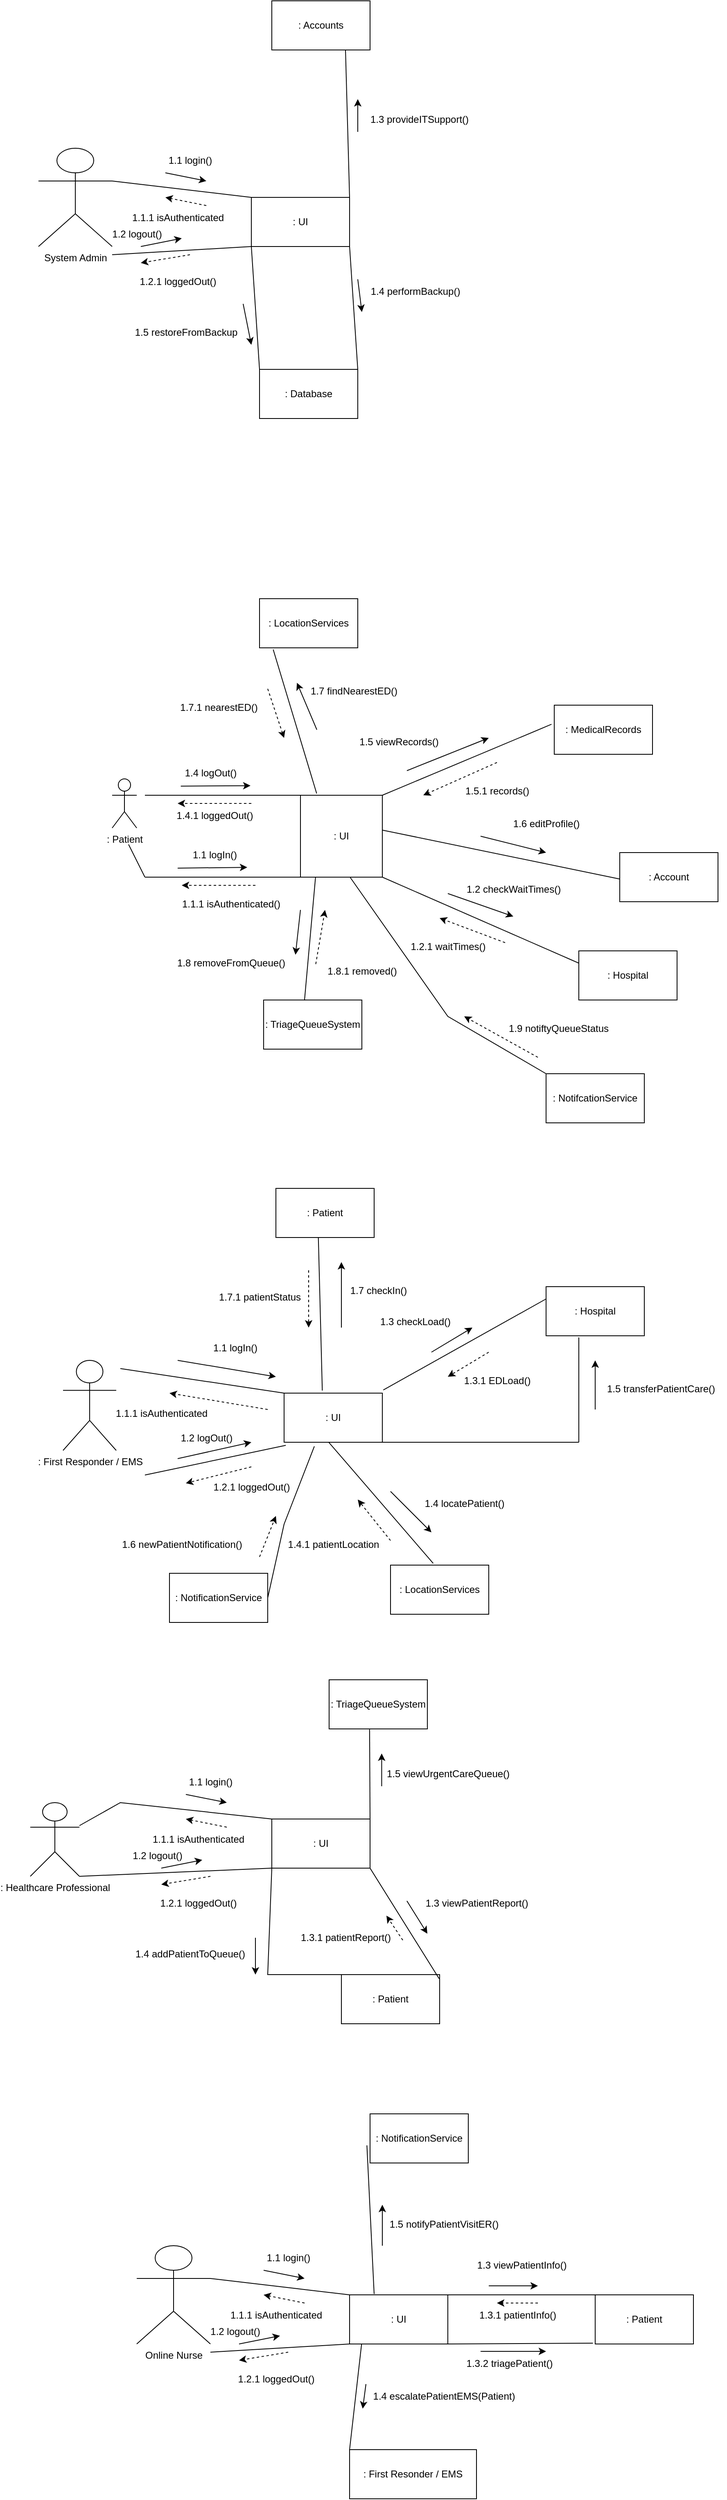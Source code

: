 <mxfile version="24.7.17">
  <diagram name="Page-1" id="mPx5mYZW8GegHNdgbHx9">
    <mxGraphModel dx="376" dy="1266" grid="1" gridSize="10" guides="1" tooltips="1" connect="1" arrows="1" fold="1" page="1" pageScale="1" pageWidth="850" pageHeight="1100" math="0" shadow="0">
      <root>
        <mxCell id="0" />
        <mxCell id="1" parent="0" />
        <mxCell id="JrDrEoN48r-TtyzB2bvB-63" value=": NotifcationService" style="rounded=0;whiteSpace=wrap;html=1;" vertex="1" parent="1">
          <mxGeometry x="980" y="480" width="120" height="60" as="geometry" />
        </mxCell>
        <mxCell id="JrDrEoN48r-TtyzB2bvB-64" value=": Patient" style="shape=umlActor;verticalLabelPosition=bottom;verticalAlign=top;html=1;outlineConnect=0;" vertex="1" parent="1">
          <mxGeometry x="450" y="120" width="30" height="60" as="geometry" />
        </mxCell>
        <mxCell id="JrDrEoN48r-TtyzB2bvB-66" value="" style="endArrow=none;html=1;rounded=0;exitX=0;exitY=0;exitDx=0;exitDy=0;entryX=0.609;entryY=1.005;entryDx=0;entryDy=0;entryPerimeter=0;" edge="1" parent="1" source="JrDrEoN48r-TtyzB2bvB-63" target="JrDrEoN48r-TtyzB2bvB-73">
          <mxGeometry width="50" height="50" relative="1" as="geometry">
            <mxPoint x="340" y="310" as="sourcePoint" />
            <mxPoint x="390" y="260" as="targetPoint" />
            <Array as="points">
              <mxPoint x="860" y="410" />
            </Array>
          </mxGeometry>
        </mxCell>
        <mxCell id="JrDrEoN48r-TtyzB2bvB-67" value="1.9 notiftyQueueStatus" style="text;html=1;align=center;verticalAlign=middle;resizable=0;points=[];autosize=1;strokeColor=none;fillColor=none;" vertex="1" parent="1">
          <mxGeometry x="920" y="410" width="150" height="30" as="geometry" />
        </mxCell>
        <mxCell id="JrDrEoN48r-TtyzB2bvB-72" value="" style="html=1;labelBackgroundColor=#ffffff;startArrow=none;startFill=0;startSize=6;endArrow=classic;endFill=1;endSize=6;jettySize=auto;orthogonalLoop=1;strokeWidth=1;dashed=1;fontSize=14;rounded=0;" edge="1" parent="1">
          <mxGeometry width="60" height="60" relative="1" as="geometry">
            <mxPoint x="970" y="460" as="sourcePoint" />
            <mxPoint x="880" y="410" as="targetPoint" />
          </mxGeometry>
        </mxCell>
        <mxCell id="JrDrEoN48r-TtyzB2bvB-73" value=": UI" style="rounded=0;whiteSpace=wrap;html=1;" vertex="1" parent="1">
          <mxGeometry x="680" y="140" width="100" height="100" as="geometry" />
        </mxCell>
        <mxCell id="JrDrEoN48r-TtyzB2bvB-75" value="" style="endArrow=none;html=1;rounded=0;entryX=0;entryY=0;entryDx=0;entryDy=0;" edge="1" parent="1" target="JrDrEoN48r-TtyzB2bvB-73">
          <mxGeometry width="50" height="50" relative="1" as="geometry">
            <mxPoint x="490" y="140" as="sourcePoint" />
            <mxPoint x="750" y="210" as="targetPoint" />
          </mxGeometry>
        </mxCell>
        <mxCell id="JrDrEoN48r-TtyzB2bvB-77" value="" style="endArrow=none;html=1;rounded=0;entryX=0;entryY=1;entryDx=0;entryDy=0;" edge="1" parent="1" target="JrDrEoN48r-TtyzB2bvB-73">
          <mxGeometry width="50" height="50" relative="1" as="geometry">
            <mxPoint x="490" y="240" as="sourcePoint" />
            <mxPoint x="680" y="200" as="targetPoint" />
          </mxGeometry>
        </mxCell>
        <mxCell id="JrDrEoN48r-TtyzB2bvB-78" value="1.4 logOut()" style="text;html=1;align=center;verticalAlign=middle;resizable=0;points=[];autosize=1;strokeColor=none;fillColor=none;" vertex="1" parent="1">
          <mxGeometry x="525" y="98" width="90" height="30" as="geometry" />
        </mxCell>
        <mxCell id="JrDrEoN48r-TtyzB2bvB-79" value="" style="endArrow=classic;html=1;rounded=0;exitX=0.098;exitY=1.029;exitDx=0;exitDy=0;exitPerimeter=0;entryX=1.044;entryY=1.01;entryDx=0;entryDy=0;entryPerimeter=0;" edge="1" parent="1" source="JrDrEoN48r-TtyzB2bvB-78" target="JrDrEoN48r-TtyzB2bvB-78">
          <mxGeometry width="50" height="50" relative="1" as="geometry">
            <mxPoint x="700" y="260" as="sourcePoint" />
            <mxPoint x="750" y="210" as="targetPoint" />
          </mxGeometry>
        </mxCell>
        <mxCell id="JrDrEoN48r-TtyzB2bvB-82" value="" style="html=1;labelBackgroundColor=#ffffff;startArrow=none;startFill=0;startSize=6;endArrow=classic;endFill=1;endSize=6;jettySize=auto;orthogonalLoop=1;strokeWidth=1;dashed=1;fontSize=14;rounded=0;" edge="1" parent="1">
          <mxGeometry width="60" height="60" relative="1" as="geometry">
            <mxPoint x="620" y="150" as="sourcePoint" />
            <mxPoint x="530" y="150" as="targetPoint" />
          </mxGeometry>
        </mxCell>
        <mxCell id="JrDrEoN48r-TtyzB2bvB-83" value="1.4.1 loggedOut()" style="text;html=1;align=center;verticalAlign=middle;resizable=0;points=[];autosize=1;strokeColor=none;fillColor=none;" vertex="1" parent="1">
          <mxGeometry x="515" y="150" width="120" height="30" as="geometry" />
        </mxCell>
        <mxCell id="JrDrEoN48r-TtyzB2bvB-84" value="" style="endArrow=none;html=1;rounded=0;" edge="1" parent="1">
          <mxGeometry width="50" height="50" relative="1" as="geometry">
            <mxPoint x="490" y="240" as="sourcePoint" />
            <mxPoint x="470" y="200" as="targetPoint" />
          </mxGeometry>
        </mxCell>
        <mxCell id="JrDrEoN48r-TtyzB2bvB-85" value="1.1 logIn()" style="text;html=1;align=center;verticalAlign=middle;resizable=0;points=[];autosize=1;strokeColor=none;fillColor=none;" vertex="1" parent="1">
          <mxGeometry x="535" y="198" width="80" height="30" as="geometry" />
        </mxCell>
        <mxCell id="JrDrEoN48r-TtyzB2bvB-86" value="" style="endArrow=classic;html=1;rounded=0;exitX=0.098;exitY=1.029;exitDx=0;exitDy=0;exitPerimeter=0;entryX=1.044;entryY=1.01;entryDx=0;entryDy=0;entryPerimeter=0;" edge="1" parent="1">
          <mxGeometry width="50" height="50" relative="1" as="geometry">
            <mxPoint x="530" y="229" as="sourcePoint" />
            <mxPoint x="615" y="228" as="targetPoint" />
          </mxGeometry>
        </mxCell>
        <mxCell id="JrDrEoN48r-TtyzB2bvB-88" value="" style="html=1;labelBackgroundColor=#ffffff;startArrow=none;startFill=0;startSize=6;endArrow=classic;endFill=1;endSize=6;jettySize=auto;orthogonalLoop=1;strokeWidth=1;dashed=1;fontSize=14;rounded=0;" edge="1" parent="1">
          <mxGeometry width="60" height="60" relative="1" as="geometry">
            <mxPoint x="625" y="250" as="sourcePoint" />
            <mxPoint x="535" y="250" as="targetPoint" />
          </mxGeometry>
        </mxCell>
        <mxCell id="JrDrEoN48r-TtyzB2bvB-89" value="1.1.1 isAuthenticated()" style="text;html=1;align=center;verticalAlign=middle;resizable=0;points=[];autosize=1;strokeColor=none;fillColor=none;" vertex="1" parent="1">
          <mxGeometry x="525" y="258" width="140" height="30" as="geometry" />
        </mxCell>
        <mxCell id="JrDrEoN48r-TtyzB2bvB-90" value=": MedicalRecords" style="rounded=0;whiteSpace=wrap;html=1;" vertex="1" parent="1">
          <mxGeometry x="990" y="30" width="120" height="60" as="geometry" />
        </mxCell>
        <mxCell id="JrDrEoN48r-TtyzB2bvB-91" value="" style="endArrow=none;html=1;rounded=0;exitX=1;exitY=0;exitDx=0;exitDy=0;entryX=-0.028;entryY=0.389;entryDx=0;entryDy=0;entryPerimeter=0;" edge="1" parent="1" source="JrDrEoN48r-TtyzB2bvB-73" target="JrDrEoN48r-TtyzB2bvB-90">
          <mxGeometry width="50" height="50" relative="1" as="geometry">
            <mxPoint x="850" y="230" as="sourcePoint" />
            <mxPoint x="900" y="180" as="targetPoint" />
          </mxGeometry>
        </mxCell>
        <mxCell id="JrDrEoN48r-TtyzB2bvB-92" value="1.5 viewRecords()" style="text;html=1;align=center;verticalAlign=middle;resizable=0;points=[];autosize=1;strokeColor=none;fillColor=none;" vertex="1" parent="1">
          <mxGeometry x="740" y="60" width="120" height="30" as="geometry" />
        </mxCell>
        <mxCell id="JrDrEoN48r-TtyzB2bvB-93" value="" style="endArrow=classic;html=1;rounded=0;" edge="1" parent="1">
          <mxGeometry width="50" height="50" relative="1" as="geometry">
            <mxPoint x="810" y="110" as="sourcePoint" />
            <mxPoint x="910" y="70" as="targetPoint" />
          </mxGeometry>
        </mxCell>
        <mxCell id="JrDrEoN48r-TtyzB2bvB-94" value="" style="html=1;labelBackgroundColor=#ffffff;startArrow=none;startFill=0;startSize=6;endArrow=classic;endFill=1;endSize=6;jettySize=auto;orthogonalLoop=1;strokeWidth=1;dashed=1;fontSize=14;rounded=0;" edge="1" parent="1">
          <mxGeometry width="60" height="60" relative="1" as="geometry">
            <mxPoint x="920" y="100" as="sourcePoint" />
            <mxPoint x="830" y="140" as="targetPoint" />
          </mxGeometry>
        </mxCell>
        <mxCell id="JrDrEoN48r-TtyzB2bvB-95" value="1.5.1 records()" style="text;html=1;align=center;verticalAlign=middle;resizable=0;points=[];autosize=1;strokeColor=none;fillColor=none;" vertex="1" parent="1">
          <mxGeometry x="870" y="120" width="100" height="30" as="geometry" />
        </mxCell>
        <mxCell id="JrDrEoN48r-TtyzB2bvB-96" value=": Account" style="rounded=0;whiteSpace=wrap;html=1;" vertex="1" parent="1">
          <mxGeometry x="1070" y="210" width="120" height="60" as="geometry" />
        </mxCell>
        <mxCell id="JrDrEoN48r-TtyzB2bvB-97" value="" style="endArrow=none;html=1;rounded=0;exitX=1.003;exitY=0.426;exitDx=0;exitDy=0;exitPerimeter=0;entryX=0.003;entryY=0.539;entryDx=0;entryDy=0;entryPerimeter=0;" edge="1" parent="1" source="JrDrEoN48r-TtyzB2bvB-73" target="JrDrEoN48r-TtyzB2bvB-96">
          <mxGeometry width="50" height="50" relative="1" as="geometry">
            <mxPoint x="1000" y="270" as="sourcePoint" />
            <mxPoint x="1050" y="220" as="targetPoint" />
          </mxGeometry>
        </mxCell>
        <mxCell id="JrDrEoN48r-TtyzB2bvB-98" value="1.6 editProfile()" style="text;html=1;align=center;verticalAlign=middle;resizable=0;points=[];autosize=1;strokeColor=none;fillColor=none;" vertex="1" parent="1">
          <mxGeometry x="930" y="160" width="100" height="30" as="geometry" />
        </mxCell>
        <mxCell id="JrDrEoN48r-TtyzB2bvB-99" value="" style="endArrow=classic;html=1;rounded=0;" edge="1" parent="1">
          <mxGeometry width="50" height="50" relative="1" as="geometry">
            <mxPoint x="900" y="190" as="sourcePoint" />
            <mxPoint x="980" y="210" as="targetPoint" />
          </mxGeometry>
        </mxCell>
        <mxCell id="JrDrEoN48r-TtyzB2bvB-100" value=": Hospital" style="whiteSpace=wrap;html=1;" vertex="1" parent="1">
          <mxGeometry x="1020" y="330" width="120" height="60" as="geometry" />
        </mxCell>
        <mxCell id="JrDrEoN48r-TtyzB2bvB-102" value="" style="endArrow=none;html=1;rounded=0;entryX=1;entryY=1;entryDx=0;entryDy=0;exitX=0;exitY=0.25;exitDx=0;exitDy=0;" edge="1" parent="1" source="JrDrEoN48r-TtyzB2bvB-100" target="JrDrEoN48r-TtyzB2bvB-73">
          <mxGeometry width="50" height="50" relative="1" as="geometry">
            <mxPoint x="1000" y="340" as="sourcePoint" />
            <mxPoint x="1050" y="290" as="targetPoint" />
          </mxGeometry>
        </mxCell>
        <mxCell id="JrDrEoN48r-TtyzB2bvB-103" value="1.2 checkWaitTimes()" style="text;html=1;align=center;verticalAlign=middle;resizable=0;points=[];autosize=1;strokeColor=none;fillColor=none;" vertex="1" parent="1">
          <mxGeometry x="870" y="240" width="140" height="30" as="geometry" />
        </mxCell>
        <mxCell id="JrDrEoN48r-TtyzB2bvB-104" value="" style="endArrow=classic;html=1;rounded=0;" edge="1" parent="1">
          <mxGeometry width="50" height="50" relative="1" as="geometry">
            <mxPoint x="860" y="260" as="sourcePoint" />
            <mxPoint x="940" y="288" as="targetPoint" />
          </mxGeometry>
        </mxCell>
        <mxCell id="JrDrEoN48r-TtyzB2bvB-106" value="" style="html=1;labelBackgroundColor=#ffffff;startArrow=none;startFill=0;startSize=6;endArrow=classic;endFill=1;endSize=6;jettySize=auto;orthogonalLoop=1;strokeWidth=1;dashed=1;fontSize=14;rounded=0;" edge="1" parent="1">
          <mxGeometry width="60" height="60" relative="1" as="geometry">
            <mxPoint x="930" y="320" as="sourcePoint" />
            <mxPoint x="850" y="290" as="targetPoint" />
          </mxGeometry>
        </mxCell>
        <mxCell id="JrDrEoN48r-TtyzB2bvB-107" value="1.2.1 waitTimes()" style="text;html=1;align=center;verticalAlign=middle;resizable=0;points=[];autosize=1;strokeColor=none;fillColor=none;" vertex="1" parent="1">
          <mxGeometry x="800" y="310" width="120" height="30" as="geometry" />
        </mxCell>
        <mxCell id="JrDrEoN48r-TtyzB2bvB-108" value=": LocationServices" style="whiteSpace=wrap;html=1;" vertex="1" parent="1">
          <mxGeometry x="630" y="-100" width="120" height="60" as="geometry" />
        </mxCell>
        <mxCell id="JrDrEoN48r-TtyzB2bvB-109" value="" style="endArrow=none;html=1;rounded=0;entryX=0.139;entryY=1.034;entryDx=0;entryDy=0;entryPerimeter=0;exitX=0.198;exitY=-0.021;exitDx=0;exitDy=0;exitPerimeter=0;" edge="1" parent="1" source="JrDrEoN48r-TtyzB2bvB-73" target="JrDrEoN48r-TtyzB2bvB-108">
          <mxGeometry width="50" height="50" relative="1" as="geometry">
            <mxPoint x="820" y="80" as="sourcePoint" />
            <mxPoint x="870" y="30" as="targetPoint" />
          </mxGeometry>
        </mxCell>
        <mxCell id="JrDrEoN48r-TtyzB2bvB-110" value="1.7 findNearestED()" style="text;html=1;align=center;verticalAlign=middle;resizable=0;points=[];autosize=1;strokeColor=none;fillColor=none;" vertex="1" parent="1">
          <mxGeometry x="680" y="-2" width="130" height="30" as="geometry" />
        </mxCell>
        <mxCell id="JrDrEoN48r-TtyzB2bvB-111" value="" style="endArrow=classic;html=1;rounded=0;entryX=-0.033;entryY=0.156;entryDx=0;entryDy=0;entryPerimeter=0;" edge="1" parent="1" target="JrDrEoN48r-TtyzB2bvB-110">
          <mxGeometry width="50" height="50" relative="1" as="geometry">
            <mxPoint x="700" y="60" as="sourcePoint" />
            <mxPoint x="670" as="targetPoint" />
          </mxGeometry>
        </mxCell>
        <mxCell id="JrDrEoN48r-TtyzB2bvB-112" value="1.7.1 nearestED()" style="text;html=1;align=center;verticalAlign=middle;resizable=0;points=[];autosize=1;strokeColor=none;fillColor=none;" vertex="1" parent="1">
          <mxGeometry x="520" y="18" width="120" height="30" as="geometry" />
        </mxCell>
        <mxCell id="JrDrEoN48r-TtyzB2bvB-113" value="" style="html=1;labelBackgroundColor=#ffffff;startArrow=none;startFill=0;startSize=6;endArrow=classic;endFill=1;endSize=6;jettySize=auto;orthogonalLoop=1;strokeWidth=1;dashed=1;fontSize=14;rounded=0;" edge="1" parent="1">
          <mxGeometry width="60" height="60" relative="1" as="geometry">
            <mxPoint x="640" y="10" as="sourcePoint" />
            <mxPoint x="660" y="70" as="targetPoint" />
          </mxGeometry>
        </mxCell>
        <mxCell id="JrDrEoN48r-TtyzB2bvB-114" value=": TriageQueueSystem" style="whiteSpace=wrap;html=1;" vertex="1" parent="1">
          <mxGeometry x="635" y="390" width="120" height="60" as="geometry" />
        </mxCell>
        <mxCell id="JrDrEoN48r-TtyzB2bvB-115" value="" style="endArrow=none;html=1;rounded=0;exitX=0.184;exitY=1.001;exitDx=0;exitDy=0;exitPerimeter=0;entryX=0.416;entryY=0.01;entryDx=0;entryDy=0;entryPerimeter=0;" edge="1" parent="1" source="JrDrEoN48r-TtyzB2bvB-73" target="JrDrEoN48r-TtyzB2bvB-114">
          <mxGeometry width="50" height="50" relative="1" as="geometry">
            <mxPoint x="770" y="270" as="sourcePoint" />
            <mxPoint x="820" y="220" as="targetPoint" />
          </mxGeometry>
        </mxCell>
        <mxCell id="JrDrEoN48r-TtyzB2bvB-116" value="1.8 removeFromQueue()" style="text;html=1;align=center;verticalAlign=middle;resizable=0;points=[];autosize=1;strokeColor=none;fillColor=none;" vertex="1" parent="1">
          <mxGeometry x="515" y="330" width="160" height="30" as="geometry" />
        </mxCell>
        <mxCell id="JrDrEoN48r-TtyzB2bvB-117" value="" style="endArrow=classic;html=1;rounded=0;entryX=0.993;entryY=0.157;entryDx=0;entryDy=0;entryPerimeter=0;" edge="1" parent="1" target="JrDrEoN48r-TtyzB2bvB-116">
          <mxGeometry width="50" height="50" relative="1" as="geometry">
            <mxPoint x="680" y="280" as="sourcePoint" />
            <mxPoint x="810" y="230" as="targetPoint" />
          </mxGeometry>
        </mxCell>
        <mxCell id="JrDrEoN48r-TtyzB2bvB-118" value="1.8.1 removed()" style="text;html=1;align=center;verticalAlign=middle;resizable=0;points=[];autosize=1;strokeColor=none;fillColor=none;" vertex="1" parent="1">
          <mxGeometry x="700" y="340" width="110" height="30" as="geometry" />
        </mxCell>
        <mxCell id="JrDrEoN48r-TtyzB2bvB-119" value="" style="html=1;labelBackgroundColor=#ffffff;startArrow=none;startFill=0;startSize=6;endArrow=classic;endFill=1;endSize=6;jettySize=auto;orthogonalLoop=1;strokeWidth=1;dashed=1;fontSize=14;rounded=0;exitX=-0.012;exitY=0.205;exitDx=0;exitDy=0;exitPerimeter=0;" edge="1" parent="1" source="JrDrEoN48r-TtyzB2bvB-118">
          <mxGeometry width="60" height="60" relative="1" as="geometry">
            <mxPoint x="750" y="290" as="sourcePoint" />
            <mxPoint x="710" y="280" as="targetPoint" />
          </mxGeometry>
        </mxCell>
        <mxCell id="JrDrEoN48r-TtyzB2bvB-120" value=": First Responder / EMS" style="shape=umlActor;verticalLabelPosition=bottom;verticalAlign=top;html=1;outlineConnect=0;" vertex="1" parent="1">
          <mxGeometry x="390" y="830" width="65" height="110" as="geometry" />
        </mxCell>
        <mxCell id="JrDrEoN48r-TtyzB2bvB-123" value=": UI" style="rounded=0;whiteSpace=wrap;html=1;" vertex="1" parent="1">
          <mxGeometry x="660" y="870" width="120" height="60" as="geometry" />
        </mxCell>
        <mxCell id="JrDrEoN48r-TtyzB2bvB-124" value="" style="endArrow=none;html=1;rounded=0;entryX=0;entryY=0;entryDx=0;entryDy=0;" edge="1" parent="1" target="JrDrEoN48r-TtyzB2bvB-123">
          <mxGeometry width="50" height="50" relative="1" as="geometry">
            <mxPoint x="460" y="840" as="sourcePoint" />
            <mxPoint x="750" y="780" as="targetPoint" />
          </mxGeometry>
        </mxCell>
        <mxCell id="JrDrEoN48r-TtyzB2bvB-125" value="1.1 logIn()" style="text;html=1;align=center;verticalAlign=middle;resizable=0;points=[];autosize=1;strokeColor=none;fillColor=none;" vertex="1" parent="1">
          <mxGeometry x="560" y="800" width="80" height="30" as="geometry" />
        </mxCell>
        <mxCell id="JrDrEoN48r-TtyzB2bvB-126" value="" style="endArrow=classic;html=1;rounded=0;" edge="1" parent="1">
          <mxGeometry width="50" height="50" relative="1" as="geometry">
            <mxPoint x="530" y="830" as="sourcePoint" />
            <mxPoint x="650" y="850" as="targetPoint" />
          </mxGeometry>
        </mxCell>
        <mxCell id="JrDrEoN48r-TtyzB2bvB-127" value="" style="html=1;labelBackgroundColor=#ffffff;startArrow=none;startFill=0;startSize=6;endArrow=classic;endFill=1;endSize=6;jettySize=auto;orthogonalLoop=1;strokeWidth=1;dashed=1;fontSize=14;rounded=0;" edge="1" parent="1">
          <mxGeometry width="60" height="60" relative="1" as="geometry">
            <mxPoint x="640" y="890" as="sourcePoint" />
            <mxPoint x="520" y="870" as="targetPoint" />
          </mxGeometry>
        </mxCell>
        <mxCell id="JrDrEoN48r-TtyzB2bvB-128" value="1.1.1 isAuthenticated" style="text;html=1;align=center;verticalAlign=middle;resizable=0;points=[];autosize=1;strokeColor=none;fillColor=none;" vertex="1" parent="1">
          <mxGeometry x="440" y="880" width="140" height="30" as="geometry" />
        </mxCell>
        <mxCell id="JrDrEoN48r-TtyzB2bvB-129" value="" style="endArrow=none;html=1;rounded=0;exitX=0.017;exitY=1.063;exitDx=0;exitDy=0;exitPerimeter=0;" edge="1" parent="1" source="JrDrEoN48r-TtyzB2bvB-123">
          <mxGeometry width="50" height="50" relative="1" as="geometry">
            <mxPoint x="690" y="950" as="sourcePoint" />
            <mxPoint x="490" y="970" as="targetPoint" />
          </mxGeometry>
        </mxCell>
        <mxCell id="JrDrEoN48r-TtyzB2bvB-130" value="1.2 logOut()" style="text;html=1;align=center;verticalAlign=middle;resizable=0;points=[];autosize=1;strokeColor=none;fillColor=none;" vertex="1" parent="1">
          <mxGeometry x="520" y="910" width="90" height="30" as="geometry" />
        </mxCell>
        <mxCell id="JrDrEoN48r-TtyzB2bvB-131" value="" style="endArrow=classic;html=1;rounded=0;" edge="1" parent="1">
          <mxGeometry width="50" height="50" relative="1" as="geometry">
            <mxPoint x="530" y="950" as="sourcePoint" />
            <mxPoint x="620" y="930" as="targetPoint" />
          </mxGeometry>
        </mxCell>
        <mxCell id="JrDrEoN48r-TtyzB2bvB-132" value="1.2.1 loggedOut()" style="text;html=1;align=center;verticalAlign=middle;resizable=0;points=[];autosize=1;strokeColor=none;fillColor=none;" vertex="1" parent="1">
          <mxGeometry x="560" y="970" width="120" height="30" as="geometry" />
        </mxCell>
        <mxCell id="JrDrEoN48r-TtyzB2bvB-133" value="" style="html=1;labelBackgroundColor=#ffffff;startArrow=none;startFill=0;startSize=6;endArrow=classic;endFill=1;endSize=6;jettySize=auto;orthogonalLoop=1;strokeWidth=1;dashed=1;fontSize=14;rounded=0;" edge="1" parent="1">
          <mxGeometry width="60" height="60" relative="1" as="geometry">
            <mxPoint x="620" y="960" as="sourcePoint" />
            <mxPoint x="540" y="980" as="targetPoint" />
          </mxGeometry>
        </mxCell>
        <mxCell id="JrDrEoN48r-TtyzB2bvB-134" value=": Hospital" style="whiteSpace=wrap;html=1;" vertex="1" parent="1">
          <mxGeometry x="980" y="740" width="120" height="60" as="geometry" />
        </mxCell>
        <mxCell id="JrDrEoN48r-TtyzB2bvB-135" value="" style="endArrow=none;html=1;rounded=0;exitX=1.01;exitY=-0.064;exitDx=0;exitDy=0;exitPerimeter=0;entryX=0;entryY=0.25;entryDx=0;entryDy=0;" edge="1" parent="1" source="JrDrEoN48r-TtyzB2bvB-123" target="JrDrEoN48r-TtyzB2bvB-134">
          <mxGeometry width="50" height="50" relative="1" as="geometry">
            <mxPoint x="800" y="820" as="sourcePoint" />
            <mxPoint x="850" y="770" as="targetPoint" />
          </mxGeometry>
        </mxCell>
        <mxCell id="JrDrEoN48r-TtyzB2bvB-136" value="1.3 checkLoad()" style="text;html=1;align=center;verticalAlign=middle;resizable=0;points=[];autosize=1;strokeColor=none;fillColor=none;" vertex="1" parent="1">
          <mxGeometry x="765" y="768" width="110" height="30" as="geometry" />
        </mxCell>
        <mxCell id="JrDrEoN48r-TtyzB2bvB-137" value="" style="endArrow=classic;html=1;rounded=0;" edge="1" parent="1">
          <mxGeometry width="50" height="50" relative="1" as="geometry">
            <mxPoint x="840" y="820" as="sourcePoint" />
            <mxPoint x="890" y="790" as="targetPoint" />
          </mxGeometry>
        </mxCell>
        <mxCell id="JrDrEoN48r-TtyzB2bvB-138" value="" style="html=1;labelBackgroundColor=#ffffff;startArrow=none;startFill=0;startSize=6;endArrow=classic;endFill=1;endSize=6;jettySize=auto;orthogonalLoop=1;strokeWidth=1;dashed=1;fontSize=14;rounded=0;" edge="1" parent="1">
          <mxGeometry width="60" height="60" relative="1" as="geometry">
            <mxPoint x="910" y="820" as="sourcePoint" />
            <mxPoint x="860" y="850" as="targetPoint" />
          </mxGeometry>
        </mxCell>
        <mxCell id="JrDrEoN48r-TtyzB2bvB-139" value="1.3.1 EDLoad()" style="text;html=1;align=center;verticalAlign=middle;resizable=0;points=[];autosize=1;strokeColor=none;fillColor=none;" vertex="1" parent="1">
          <mxGeometry x="870" y="840" width="100" height="30" as="geometry" />
        </mxCell>
        <mxCell id="JrDrEoN48r-TtyzB2bvB-140" value=": LocationServices" style="whiteSpace=wrap;html=1;" vertex="1" parent="1">
          <mxGeometry x="790" y="1080" width="120" height="60" as="geometry" />
        </mxCell>
        <mxCell id="JrDrEoN48r-TtyzB2bvB-141" value="" style="endArrow=none;html=1;rounded=0;entryX=0.452;entryY=0.994;entryDx=0;entryDy=0;entryPerimeter=0;exitX=0.435;exitY=-0.035;exitDx=0;exitDy=0;exitPerimeter=0;" edge="1" parent="1" source="JrDrEoN48r-TtyzB2bvB-140" target="JrDrEoN48r-TtyzB2bvB-123">
          <mxGeometry width="50" height="50" relative="1" as="geometry">
            <mxPoint x="830" y="1090" as="sourcePoint" />
            <mxPoint x="880" y="1040" as="targetPoint" />
          </mxGeometry>
        </mxCell>
        <mxCell id="JrDrEoN48r-TtyzB2bvB-142" value="1.4 locatePatient()" style="text;html=1;align=center;verticalAlign=middle;resizable=0;points=[];autosize=1;strokeColor=none;fillColor=none;" vertex="1" parent="1">
          <mxGeometry x="820" y="990" width="120" height="30" as="geometry" />
        </mxCell>
        <mxCell id="JrDrEoN48r-TtyzB2bvB-144" value="" style="endArrow=classic;html=1;rounded=0;" edge="1" parent="1">
          <mxGeometry width="50" height="50" relative="1" as="geometry">
            <mxPoint x="790" y="990" as="sourcePoint" />
            <mxPoint x="840" y="1040" as="targetPoint" />
          </mxGeometry>
        </mxCell>
        <mxCell id="JrDrEoN48r-TtyzB2bvB-145" value="" style="html=1;labelBackgroundColor=#ffffff;startArrow=none;startFill=0;startSize=6;endArrow=classic;endFill=1;endSize=6;jettySize=auto;orthogonalLoop=1;strokeWidth=1;dashed=1;fontSize=14;rounded=0;" edge="1" parent="1">
          <mxGeometry width="60" height="60" relative="1" as="geometry">
            <mxPoint x="790" y="1050" as="sourcePoint" />
            <mxPoint x="750" y="1000" as="targetPoint" />
          </mxGeometry>
        </mxCell>
        <mxCell id="JrDrEoN48r-TtyzB2bvB-146" value="1.4.1 patientLocation" style="text;html=1;align=center;verticalAlign=middle;resizable=0;points=[];autosize=1;strokeColor=none;fillColor=none;" vertex="1" parent="1">
          <mxGeometry x="655" y="1040" width="130" height="30" as="geometry" />
        </mxCell>
        <mxCell id="JrDrEoN48r-TtyzB2bvB-147" value="" style="endArrow=none;html=1;rounded=0;exitX=1;exitY=1;exitDx=0;exitDy=0;" edge="1" parent="1" source="JrDrEoN48r-TtyzB2bvB-123">
          <mxGeometry width="50" height="50" relative="1" as="geometry">
            <mxPoint x="860" y="980" as="sourcePoint" />
            <mxPoint x="1020" y="930" as="targetPoint" />
          </mxGeometry>
        </mxCell>
        <mxCell id="JrDrEoN48r-TtyzB2bvB-148" value="" style="endArrow=none;html=1;rounded=0;" edge="1" parent="1">
          <mxGeometry width="50" height="50" relative="1" as="geometry">
            <mxPoint x="1020" y="802" as="sourcePoint" />
            <mxPoint x="1020" y="930" as="targetPoint" />
          </mxGeometry>
        </mxCell>
        <mxCell id="JrDrEoN48r-TtyzB2bvB-149" value="1.5 transferPatientCare()" style="text;html=1;align=center;verticalAlign=middle;resizable=0;points=[];autosize=1;strokeColor=none;fillColor=none;" vertex="1" parent="1">
          <mxGeometry x="1040" y="850" width="160" height="30" as="geometry" />
        </mxCell>
        <mxCell id="JrDrEoN48r-TtyzB2bvB-150" value="" style="endArrow=classic;html=1;rounded=0;" edge="1" parent="1">
          <mxGeometry width="50" height="50" relative="1" as="geometry">
            <mxPoint x="1040" y="890" as="sourcePoint" />
            <mxPoint x="1040" y="830" as="targetPoint" />
          </mxGeometry>
        </mxCell>
        <mxCell id="JrDrEoN48r-TtyzB2bvB-151" value=": NotificationService" style="rounded=0;whiteSpace=wrap;html=1;" vertex="1" parent="1">
          <mxGeometry x="520" y="1090" width="120" height="60" as="geometry" />
        </mxCell>
        <mxCell id="JrDrEoN48r-TtyzB2bvB-152" value="" style="endArrow=none;html=1;rounded=0;exitX=1;exitY=0.5;exitDx=0;exitDy=0;entryX=0.308;entryY=1.083;entryDx=0;entryDy=0;entryPerimeter=0;" edge="1" parent="1" source="JrDrEoN48r-TtyzB2bvB-151" target="JrDrEoN48r-TtyzB2bvB-123">
          <mxGeometry width="50" height="50" relative="1" as="geometry">
            <mxPoint x="460" y="930" as="sourcePoint" />
            <mxPoint x="380" y="900" as="targetPoint" />
            <Array as="points">
              <mxPoint x="660" y="1030" />
            </Array>
          </mxGeometry>
        </mxCell>
        <mxCell id="JrDrEoN48r-TtyzB2bvB-153" value="1.6 newPatientNotification()" style="text;html=1;align=center;verticalAlign=middle;resizable=0;points=[];autosize=1;strokeColor=none;fillColor=none;" vertex="1" parent="1">
          <mxGeometry x="450" y="1040" width="170" height="30" as="geometry" />
        </mxCell>
        <mxCell id="JrDrEoN48r-TtyzB2bvB-154" value="" style="html=1;labelBackgroundColor=#ffffff;startArrow=none;startFill=0;startSize=6;endArrow=classic;endFill=1;endSize=6;jettySize=auto;orthogonalLoop=1;strokeWidth=1;dashed=1;fontSize=14;rounded=0;" edge="1" parent="1">
          <mxGeometry width="60" height="60" relative="1" as="geometry">
            <mxPoint x="630" y="1070" as="sourcePoint" />
            <mxPoint x="650" y="1020" as="targetPoint" />
          </mxGeometry>
        </mxCell>
        <mxCell id="JrDrEoN48r-TtyzB2bvB-155" value=": Patient" style="whiteSpace=wrap;html=1;" vertex="1" parent="1">
          <mxGeometry x="650" y="620" width="120" height="60" as="geometry" />
        </mxCell>
        <mxCell id="JrDrEoN48r-TtyzB2bvB-156" value="" style="endArrow=none;html=1;rounded=0;exitX=0.389;exitY=-0.052;exitDx=0;exitDy=0;exitPerimeter=0;entryX=0.432;entryY=0.999;entryDx=0;entryDy=0;entryPerimeter=0;" edge="1" parent="1" source="JrDrEoN48r-TtyzB2bvB-123" target="JrDrEoN48r-TtyzB2bvB-155">
          <mxGeometry width="50" height="50" relative="1" as="geometry">
            <mxPoint x="740" y="770" as="sourcePoint" />
            <mxPoint x="790" y="720" as="targetPoint" />
          </mxGeometry>
        </mxCell>
        <mxCell id="JrDrEoN48r-TtyzB2bvB-157" value="1.7 checkIn()" style="text;html=1;align=center;verticalAlign=middle;resizable=0;points=[];autosize=1;strokeColor=none;fillColor=none;" vertex="1" parent="1">
          <mxGeometry x="730" y="730" width="90" height="30" as="geometry" />
        </mxCell>
        <mxCell id="JrDrEoN48r-TtyzB2bvB-158" value="" style="endArrow=classic;html=1;rounded=0;" edge="1" parent="1">
          <mxGeometry width="50" height="50" relative="1" as="geometry">
            <mxPoint x="730" y="790" as="sourcePoint" />
            <mxPoint x="730" y="710" as="targetPoint" />
          </mxGeometry>
        </mxCell>
        <mxCell id="JrDrEoN48r-TtyzB2bvB-159" value="1.7.1 patientStatus" style="text;html=1;align=center;verticalAlign=middle;resizable=0;points=[];autosize=1;strokeColor=none;fillColor=none;" vertex="1" parent="1">
          <mxGeometry x="570" y="738" width="120" height="30" as="geometry" />
        </mxCell>
        <mxCell id="JrDrEoN48r-TtyzB2bvB-160" value="" style="html=1;labelBackgroundColor=#ffffff;startArrow=none;startFill=0;startSize=6;endArrow=classic;endFill=1;endSize=6;jettySize=auto;orthogonalLoop=1;strokeWidth=1;dashed=1;fontSize=14;rounded=0;" edge="1" parent="1">
          <mxGeometry width="60" height="60" relative="1" as="geometry">
            <mxPoint x="690" y="720" as="sourcePoint" />
            <mxPoint x="690" y="790" as="targetPoint" />
          </mxGeometry>
        </mxCell>
        <mxCell id="JrDrEoN48r-TtyzB2bvB-161" value=": Healthcare Professional" style="shape=umlActor;verticalLabelPosition=bottom;verticalAlign=top;html=1;outlineConnect=0;" vertex="1" parent="1">
          <mxGeometry x="350" y="1370" width="60" height="90" as="geometry" />
        </mxCell>
        <mxCell id="JrDrEoN48r-TtyzB2bvB-162" value=": UI" style="whiteSpace=wrap;html=1;" vertex="1" parent="1">
          <mxGeometry x="645" y="1390" width="120" height="60" as="geometry" />
        </mxCell>
        <mxCell id="JrDrEoN48r-TtyzB2bvB-163" value="" style="endArrow=none;html=1;rounded=0;entryX=0;entryY=0;entryDx=0;entryDy=0;" edge="1" parent="1" source="JrDrEoN48r-TtyzB2bvB-161" target="JrDrEoN48r-TtyzB2bvB-162">
          <mxGeometry width="50" height="50" relative="1" as="geometry">
            <mxPoint x="400" y="1350" as="sourcePoint" />
            <mxPoint x="640" y="1380" as="targetPoint" />
            <Array as="points">
              <mxPoint x="460" y="1370" />
            </Array>
          </mxGeometry>
        </mxCell>
        <mxCell id="JrDrEoN48r-TtyzB2bvB-164" value="1.1 login()" style="text;html=1;align=center;verticalAlign=middle;resizable=0;points=[];autosize=1;strokeColor=none;fillColor=none;" vertex="1" parent="1">
          <mxGeometry x="530" y="1330" width="80" height="30" as="geometry" />
        </mxCell>
        <mxCell id="JrDrEoN48r-TtyzB2bvB-165" value="" style="endArrow=classic;html=1;rounded=0;" edge="1" parent="1">
          <mxGeometry width="50" height="50" relative="1" as="geometry">
            <mxPoint x="540" y="1360" as="sourcePoint" />
            <mxPoint x="590" y="1370" as="targetPoint" />
          </mxGeometry>
        </mxCell>
        <mxCell id="JrDrEoN48r-TtyzB2bvB-166" value="" style="html=1;labelBackgroundColor=#ffffff;startArrow=none;startFill=0;startSize=6;endArrow=classic;endFill=1;endSize=6;jettySize=auto;orthogonalLoop=1;strokeWidth=1;dashed=1;fontSize=14;rounded=0;" edge="1" parent="1">
          <mxGeometry width="60" height="60" relative="1" as="geometry">
            <mxPoint x="590" y="1400" as="sourcePoint" />
            <mxPoint x="540" y="1390" as="targetPoint" />
          </mxGeometry>
        </mxCell>
        <mxCell id="JrDrEoN48r-TtyzB2bvB-167" value="1.1.1 isAuthenticated" style="text;html=1;align=center;verticalAlign=middle;resizable=0;points=[];autosize=1;strokeColor=none;fillColor=none;" vertex="1" parent="1">
          <mxGeometry x="485" y="1400" width="140" height="30" as="geometry" />
        </mxCell>
        <mxCell id="JrDrEoN48r-TtyzB2bvB-168" value="" style="endArrow=none;html=1;rounded=0;exitX=0;exitY=1;exitDx=0;exitDy=0;entryX=1;entryY=1;entryDx=0;entryDy=0;entryPerimeter=0;" edge="1" parent="1" source="JrDrEoN48r-TtyzB2bvB-162" target="JrDrEoN48r-TtyzB2bvB-161">
          <mxGeometry width="50" height="50" relative="1" as="geometry">
            <mxPoint x="620" y="1410" as="sourcePoint" />
            <mxPoint x="400" y="1490" as="targetPoint" />
          </mxGeometry>
        </mxCell>
        <mxCell id="JrDrEoN48r-TtyzB2bvB-169" value="1.2 logout()" style="text;html=1;align=center;verticalAlign=middle;resizable=0;points=[];autosize=1;strokeColor=none;fillColor=none;" vertex="1" parent="1">
          <mxGeometry x="465" y="1420" width="80" height="30" as="geometry" />
        </mxCell>
        <mxCell id="JrDrEoN48r-TtyzB2bvB-170" value="" style="endArrow=classic;html=1;rounded=0;" edge="1" parent="1">
          <mxGeometry width="50" height="50" relative="1" as="geometry">
            <mxPoint x="510" y="1450" as="sourcePoint" />
            <mxPoint x="560" y="1440" as="targetPoint" />
          </mxGeometry>
        </mxCell>
        <mxCell id="JrDrEoN48r-TtyzB2bvB-171" value="" style="html=1;labelBackgroundColor=#ffffff;startArrow=none;startFill=0;startSize=6;endArrow=classic;endFill=1;endSize=6;jettySize=auto;orthogonalLoop=1;strokeWidth=1;dashed=1;fontSize=14;rounded=0;" edge="1" parent="1">
          <mxGeometry width="60" height="60" relative="1" as="geometry">
            <mxPoint x="570" y="1460" as="sourcePoint" />
            <mxPoint x="510" y="1470" as="targetPoint" />
          </mxGeometry>
        </mxCell>
        <mxCell id="JrDrEoN48r-TtyzB2bvB-172" value="1.2.1 loggedOut()" style="text;html=1;align=center;verticalAlign=middle;resizable=0;points=[];autosize=1;strokeColor=none;fillColor=none;" vertex="1" parent="1">
          <mxGeometry x="495" y="1478" width="120" height="30" as="geometry" />
        </mxCell>
        <mxCell id="JrDrEoN48r-TtyzB2bvB-173" value=": Patient" style="rounded=0;whiteSpace=wrap;html=1;" vertex="1" parent="1">
          <mxGeometry x="730" y="1580" width="120" height="60" as="geometry" />
        </mxCell>
        <mxCell id="JrDrEoN48r-TtyzB2bvB-174" value="" style="endArrow=none;html=1;rounded=0;entryX=0.995;entryY=0.083;entryDx=0;entryDy=0;entryPerimeter=0;exitX=1;exitY=1;exitDx=0;exitDy=0;" edge="1" parent="1" source="JrDrEoN48r-TtyzB2bvB-162" target="JrDrEoN48r-TtyzB2bvB-173">
          <mxGeometry width="50" height="50" relative="1" as="geometry">
            <mxPoint x="390" y="1490" as="sourcePoint" />
            <mxPoint x="440" y="1440" as="targetPoint" />
          </mxGeometry>
        </mxCell>
        <mxCell id="JrDrEoN48r-TtyzB2bvB-175" value="1.3 viewPatientReport()" style="text;html=1;align=center;verticalAlign=middle;resizable=0;points=[];autosize=1;strokeColor=none;fillColor=none;" vertex="1" parent="1">
          <mxGeometry x="820" y="1478" width="150" height="30" as="geometry" />
        </mxCell>
        <mxCell id="JrDrEoN48r-TtyzB2bvB-176" value="" style="endArrow=classic;html=1;rounded=0;" edge="1" parent="1">
          <mxGeometry width="50" height="50" relative="1" as="geometry">
            <mxPoint x="810" y="1490" as="sourcePoint" />
            <mxPoint x="835" y="1530" as="targetPoint" />
          </mxGeometry>
        </mxCell>
        <mxCell id="JrDrEoN48r-TtyzB2bvB-177" value="" style="html=1;labelBackgroundColor=#ffffff;startArrow=none;startFill=0;startSize=6;endArrow=classic;endFill=1;endSize=6;jettySize=auto;orthogonalLoop=1;strokeWidth=1;dashed=1;fontSize=14;rounded=0;" edge="1" parent="1">
          <mxGeometry width="60" height="60" relative="1" as="geometry">
            <mxPoint x="805" y="1538" as="sourcePoint" />
            <mxPoint x="785" y="1508" as="targetPoint" />
          </mxGeometry>
        </mxCell>
        <mxCell id="JrDrEoN48r-TtyzB2bvB-178" value="1.3.1 patientReport()" style="text;html=1;align=center;verticalAlign=middle;resizable=0;points=[];autosize=1;strokeColor=none;fillColor=none;" vertex="1" parent="1">
          <mxGeometry x="670" y="1520" width="130" height="30" as="geometry" />
        </mxCell>
        <mxCell id="JrDrEoN48r-TtyzB2bvB-181" value="1.4 addPatientToQueue()" style="text;html=1;align=center;verticalAlign=middle;resizable=0;points=[];autosize=1;strokeColor=none;fillColor=none;" vertex="1" parent="1">
          <mxGeometry x="465" y="1540" width="160" height="30" as="geometry" />
        </mxCell>
        <mxCell id="JrDrEoN48r-TtyzB2bvB-182" value="" style="endArrow=classic;html=1;rounded=0;" edge="1" parent="1">
          <mxGeometry width="50" height="50" relative="1" as="geometry">
            <mxPoint x="625" y="1535" as="sourcePoint" />
            <mxPoint x="625" y="1580" as="targetPoint" />
          </mxGeometry>
        </mxCell>
        <mxCell id="JrDrEoN48r-TtyzB2bvB-183" value=": TriageQueueSystem" style="whiteSpace=wrap;html=1;" vertex="1" parent="1">
          <mxGeometry x="715" y="1220" width="120" height="60" as="geometry" />
        </mxCell>
        <mxCell id="JrDrEoN48r-TtyzB2bvB-184" value="" style="endArrow=none;html=1;rounded=0;entryX=0.412;entryY=1.01;entryDx=0;entryDy=0;entryPerimeter=0;exitX=1;exitY=0;exitDx=0;exitDy=0;" edge="1" parent="1" source="JrDrEoN48r-TtyzB2bvB-162" target="JrDrEoN48r-TtyzB2bvB-183">
          <mxGeometry width="50" height="50" relative="1" as="geometry">
            <mxPoint x="460" y="1320" as="sourcePoint" />
            <mxPoint x="510" y="1270" as="targetPoint" />
          </mxGeometry>
        </mxCell>
        <mxCell id="JrDrEoN48r-TtyzB2bvB-185" value="1.5 viewUrgentCareQueue()" style="text;html=1;align=center;verticalAlign=middle;resizable=0;points=[];autosize=1;strokeColor=none;fillColor=none;" vertex="1" parent="1">
          <mxGeometry x="775" y="1320" width="170" height="30" as="geometry" />
        </mxCell>
        <mxCell id="JrDrEoN48r-TtyzB2bvB-186" value="" style="endArrow=classic;html=1;rounded=0;" edge="1" parent="1">
          <mxGeometry width="50" height="50" relative="1" as="geometry">
            <mxPoint x="779.2" y="1350" as="sourcePoint" />
            <mxPoint x="779.2" y="1310" as="targetPoint" />
          </mxGeometry>
        </mxCell>
        <mxCell id="JrDrEoN48r-TtyzB2bvB-187" value="Online Nurse" style="shape=umlActor;verticalLabelPosition=bottom;verticalAlign=top;html=1;outlineConnect=0;" vertex="1" parent="1">
          <mxGeometry x="480" y="1911" width="90" height="120" as="geometry" />
        </mxCell>
        <mxCell id="JrDrEoN48r-TtyzB2bvB-188" value=": UI" style="whiteSpace=wrap;html=1;" vertex="1" parent="1">
          <mxGeometry x="740" y="1971" width="120" height="60" as="geometry" />
        </mxCell>
        <mxCell id="JrDrEoN48r-TtyzB2bvB-189" value="1.1 login()" style="text;html=1;align=center;verticalAlign=middle;resizable=0;points=[];autosize=1;strokeColor=none;fillColor=none;" vertex="1" parent="1">
          <mxGeometry x="625" y="1911" width="80" height="30" as="geometry" />
        </mxCell>
        <mxCell id="JrDrEoN48r-TtyzB2bvB-190" value="" style="endArrow=classic;html=1;rounded=0;" edge="1" parent="1">
          <mxGeometry width="50" height="50" relative="1" as="geometry">
            <mxPoint x="635" y="1941" as="sourcePoint" />
            <mxPoint x="685" y="1951" as="targetPoint" />
          </mxGeometry>
        </mxCell>
        <mxCell id="JrDrEoN48r-TtyzB2bvB-191" value="" style="html=1;labelBackgroundColor=#ffffff;startArrow=none;startFill=0;startSize=6;endArrow=classic;endFill=1;endSize=6;jettySize=auto;orthogonalLoop=1;strokeWidth=1;dashed=1;fontSize=14;rounded=0;" edge="1" parent="1">
          <mxGeometry width="60" height="60" relative="1" as="geometry">
            <mxPoint x="685" y="1981" as="sourcePoint" />
            <mxPoint x="635" y="1971" as="targetPoint" />
          </mxGeometry>
        </mxCell>
        <mxCell id="JrDrEoN48r-TtyzB2bvB-192" value="1.1.1 isAuthenticated" style="text;html=1;align=center;verticalAlign=middle;resizable=0;points=[];autosize=1;strokeColor=none;fillColor=none;" vertex="1" parent="1">
          <mxGeometry x="580" y="1981" width="140" height="30" as="geometry" />
        </mxCell>
        <mxCell id="JrDrEoN48r-TtyzB2bvB-193" value="1.2 logout()" style="text;html=1;align=center;verticalAlign=middle;resizable=0;points=[];autosize=1;strokeColor=none;fillColor=none;" vertex="1" parent="1">
          <mxGeometry x="560" y="2001" width="80" height="30" as="geometry" />
        </mxCell>
        <mxCell id="JrDrEoN48r-TtyzB2bvB-194" value="" style="endArrow=classic;html=1;rounded=0;" edge="1" parent="1">
          <mxGeometry width="50" height="50" relative="1" as="geometry">
            <mxPoint x="605" y="2031" as="sourcePoint" />
            <mxPoint x="655" y="2021" as="targetPoint" />
          </mxGeometry>
        </mxCell>
        <mxCell id="JrDrEoN48r-TtyzB2bvB-195" value="" style="html=1;labelBackgroundColor=#ffffff;startArrow=none;startFill=0;startSize=6;endArrow=classic;endFill=1;endSize=6;jettySize=auto;orthogonalLoop=1;strokeWidth=1;dashed=1;fontSize=14;rounded=0;" edge="1" parent="1">
          <mxGeometry width="60" height="60" relative="1" as="geometry">
            <mxPoint x="665" y="2041" as="sourcePoint" />
            <mxPoint x="605" y="2051" as="targetPoint" />
          </mxGeometry>
        </mxCell>
        <mxCell id="JrDrEoN48r-TtyzB2bvB-196" value="1.2.1 loggedOut()" style="text;html=1;align=center;verticalAlign=middle;resizable=0;points=[];autosize=1;strokeColor=none;fillColor=none;" vertex="1" parent="1">
          <mxGeometry x="590" y="2059" width="120" height="30" as="geometry" />
        </mxCell>
        <mxCell id="JrDrEoN48r-TtyzB2bvB-197" value="" style="endArrow=none;html=1;rounded=0;entryX=0;entryY=0;entryDx=0;entryDy=0;exitX=1;exitY=0.333;exitDx=0;exitDy=0;exitPerimeter=0;" edge="1" parent="1" source="JrDrEoN48r-TtyzB2bvB-187" target="JrDrEoN48r-TtyzB2bvB-188">
          <mxGeometry width="50" height="50" relative="1" as="geometry">
            <mxPoint x="680" y="2011" as="sourcePoint" />
            <mxPoint x="730" y="1961" as="targetPoint" />
          </mxGeometry>
        </mxCell>
        <mxCell id="JrDrEoN48r-TtyzB2bvB-198" value="" style="endArrow=none;html=1;rounded=0;entryX=0;entryY=1;entryDx=0;entryDy=0;" edge="1" parent="1" target="JrDrEoN48r-TtyzB2bvB-188">
          <mxGeometry width="50" height="50" relative="1" as="geometry">
            <mxPoint x="570" y="2041" as="sourcePoint" />
            <mxPoint x="750" y="1991" as="targetPoint" />
          </mxGeometry>
        </mxCell>
        <mxCell id="JrDrEoN48r-TtyzB2bvB-199" value="System Admin" style="shape=umlActor;verticalLabelPosition=bottom;verticalAlign=top;html=1;outlineConnect=0;" vertex="1" parent="1">
          <mxGeometry x="360" y="-650" width="90" height="120" as="geometry" />
        </mxCell>
        <mxCell id="JrDrEoN48r-TtyzB2bvB-200" value=": UI" style="whiteSpace=wrap;html=1;" vertex="1" parent="1">
          <mxGeometry x="620" y="-590" width="120" height="60" as="geometry" />
        </mxCell>
        <mxCell id="JrDrEoN48r-TtyzB2bvB-201" value="1.1 login()" style="text;html=1;align=center;verticalAlign=middle;resizable=0;points=[];autosize=1;strokeColor=none;fillColor=none;" vertex="1" parent="1">
          <mxGeometry x="505" y="-650" width="80" height="30" as="geometry" />
        </mxCell>
        <mxCell id="JrDrEoN48r-TtyzB2bvB-202" value="" style="endArrow=classic;html=1;rounded=0;" edge="1" parent="1">
          <mxGeometry width="50" height="50" relative="1" as="geometry">
            <mxPoint x="515" y="-620" as="sourcePoint" />
            <mxPoint x="565" y="-610" as="targetPoint" />
          </mxGeometry>
        </mxCell>
        <mxCell id="JrDrEoN48r-TtyzB2bvB-203" value="" style="html=1;labelBackgroundColor=#ffffff;startArrow=none;startFill=0;startSize=6;endArrow=classic;endFill=1;endSize=6;jettySize=auto;orthogonalLoop=1;strokeWidth=1;dashed=1;fontSize=14;rounded=0;" edge="1" parent="1">
          <mxGeometry width="60" height="60" relative="1" as="geometry">
            <mxPoint x="565" y="-580" as="sourcePoint" />
            <mxPoint x="515" y="-590" as="targetPoint" />
          </mxGeometry>
        </mxCell>
        <mxCell id="JrDrEoN48r-TtyzB2bvB-204" value="1.1.1 isAuthenticated" style="text;html=1;align=center;verticalAlign=middle;resizable=0;points=[];autosize=1;strokeColor=none;fillColor=none;" vertex="1" parent="1">
          <mxGeometry x="460" y="-580" width="140" height="30" as="geometry" />
        </mxCell>
        <mxCell id="JrDrEoN48r-TtyzB2bvB-205" value="1.2 logout()" style="text;html=1;align=center;verticalAlign=middle;resizable=0;points=[];autosize=1;strokeColor=none;fillColor=none;" vertex="1" parent="1">
          <mxGeometry x="440" y="-560" width="80" height="30" as="geometry" />
        </mxCell>
        <mxCell id="JrDrEoN48r-TtyzB2bvB-206" value="" style="endArrow=classic;html=1;rounded=0;" edge="1" parent="1">
          <mxGeometry width="50" height="50" relative="1" as="geometry">
            <mxPoint x="485" y="-530" as="sourcePoint" />
            <mxPoint x="535" y="-540" as="targetPoint" />
          </mxGeometry>
        </mxCell>
        <mxCell id="JrDrEoN48r-TtyzB2bvB-207" value="" style="html=1;labelBackgroundColor=#ffffff;startArrow=none;startFill=0;startSize=6;endArrow=classic;endFill=1;endSize=6;jettySize=auto;orthogonalLoop=1;strokeWidth=1;dashed=1;fontSize=14;rounded=0;" edge="1" parent="1">
          <mxGeometry width="60" height="60" relative="1" as="geometry">
            <mxPoint x="545" y="-520" as="sourcePoint" />
            <mxPoint x="485" y="-510" as="targetPoint" />
          </mxGeometry>
        </mxCell>
        <mxCell id="JrDrEoN48r-TtyzB2bvB-208" value="1.2.1 loggedOut()" style="text;html=1;align=center;verticalAlign=middle;resizable=0;points=[];autosize=1;strokeColor=none;fillColor=none;" vertex="1" parent="1">
          <mxGeometry x="470" y="-502" width="120" height="30" as="geometry" />
        </mxCell>
        <mxCell id="JrDrEoN48r-TtyzB2bvB-209" value="" style="endArrow=none;html=1;rounded=0;entryX=0;entryY=0;entryDx=0;entryDy=0;exitX=1;exitY=0.333;exitDx=0;exitDy=0;exitPerimeter=0;" edge="1" parent="1" source="JrDrEoN48r-TtyzB2bvB-199" target="JrDrEoN48r-TtyzB2bvB-200">
          <mxGeometry width="50" height="50" relative="1" as="geometry">
            <mxPoint x="560" y="-550" as="sourcePoint" />
            <mxPoint x="610" y="-600" as="targetPoint" />
          </mxGeometry>
        </mxCell>
        <mxCell id="JrDrEoN48r-TtyzB2bvB-210" value="" style="endArrow=none;html=1;rounded=0;entryX=0;entryY=1;entryDx=0;entryDy=0;" edge="1" parent="1" target="JrDrEoN48r-TtyzB2bvB-200">
          <mxGeometry width="50" height="50" relative="1" as="geometry">
            <mxPoint x="450" y="-520" as="sourcePoint" />
            <mxPoint x="630" y="-570" as="targetPoint" />
          </mxGeometry>
        </mxCell>
        <mxCell id="JrDrEoN48r-TtyzB2bvB-211" value=": Patient" style="rounded=0;whiteSpace=wrap;html=1;" vertex="1" parent="1">
          <mxGeometry x="1040" y="1971" width="120" height="60" as="geometry" />
        </mxCell>
        <mxCell id="JrDrEoN48r-TtyzB2bvB-213" value="1.3 viewPatientInfo()" style="text;html=1;align=center;verticalAlign=middle;resizable=0;points=[];autosize=1;strokeColor=none;fillColor=none;" vertex="1" parent="1">
          <mxGeometry x="885" y="1920" width="130" height="30" as="geometry" />
        </mxCell>
        <mxCell id="JrDrEoN48r-TtyzB2bvB-214" value="" style="endArrow=classic;html=1;rounded=0;" edge="1" parent="1">
          <mxGeometry width="50" height="50" relative="1" as="geometry">
            <mxPoint x="910" y="1960" as="sourcePoint" />
            <mxPoint x="970" y="1960" as="targetPoint" />
          </mxGeometry>
        </mxCell>
        <mxCell id="JrDrEoN48r-TtyzB2bvB-215" value="" style="html=1;labelBackgroundColor=#ffffff;startArrow=none;startFill=0;startSize=6;endArrow=classic;endFill=1;endSize=6;jettySize=auto;orthogonalLoop=1;strokeWidth=1;dashed=1;fontSize=14;rounded=0;" edge="1" parent="1">
          <mxGeometry width="60" height="60" relative="1" as="geometry">
            <mxPoint x="970" y="1981" as="sourcePoint" />
            <mxPoint x="920" y="1981" as="targetPoint" />
          </mxGeometry>
        </mxCell>
        <mxCell id="JrDrEoN48r-TtyzB2bvB-216" value="1.3.1 patientInfo()" style="text;html=1;align=center;verticalAlign=middle;resizable=0;points=[];autosize=1;strokeColor=none;fillColor=none;" vertex="1" parent="1">
          <mxGeometry x="885" y="1981" width="120" height="30" as="geometry" />
        </mxCell>
        <mxCell id="JrDrEoN48r-TtyzB2bvB-218" value="1.3.2 triagePatient()" style="text;html=1;align=center;verticalAlign=middle;resizable=0;points=[];autosize=1;strokeColor=none;fillColor=none;" vertex="1" parent="1">
          <mxGeometry x="870" y="2040" width="130" height="30" as="geometry" />
        </mxCell>
        <mxCell id="JrDrEoN48r-TtyzB2bvB-219" value="" style="endArrow=classic;html=1;rounded=0;" edge="1" parent="1">
          <mxGeometry width="50" height="50" relative="1" as="geometry">
            <mxPoint x="900" y="2040" as="sourcePoint" />
            <mxPoint x="980" y="2040" as="targetPoint" />
          </mxGeometry>
        </mxCell>
        <mxCell id="JrDrEoN48r-TtyzB2bvB-220" value=": First Resonder / EMS" style="rounded=0;whiteSpace=wrap;html=1;" vertex="1" parent="1">
          <mxGeometry x="740" y="2160" width="155" height="60" as="geometry" />
        </mxCell>
        <mxCell id="JrDrEoN48r-TtyzB2bvB-223" value="1.4 escalatePatientEMS(Patient)" style="text;html=1;align=center;verticalAlign=middle;resizable=0;points=[];autosize=1;strokeColor=none;fillColor=none;" vertex="1" parent="1">
          <mxGeometry x="755" y="2080" width="200" height="30" as="geometry" />
        </mxCell>
        <mxCell id="JrDrEoN48r-TtyzB2bvB-225" value="" style="endArrow=classic;html=1;rounded=0;" edge="1" parent="1">
          <mxGeometry width="50" height="50" relative="1" as="geometry">
            <mxPoint x="760" y="2080" as="sourcePoint" />
            <mxPoint x="756" y="2110" as="targetPoint" />
          </mxGeometry>
        </mxCell>
        <mxCell id="JrDrEoN48r-TtyzB2bvB-226" value=": NotificationService" style="whiteSpace=wrap;html=1;" vertex="1" parent="1">
          <mxGeometry x="765" y="1750" width="120" height="60" as="geometry" />
        </mxCell>
        <mxCell id="JrDrEoN48r-TtyzB2bvB-227" value="" style="endArrow=none;html=1;rounded=0;entryX=-0.032;entryY=0.642;entryDx=0;entryDy=0;entryPerimeter=0;" edge="1" parent="1" target="JrDrEoN48r-TtyzB2bvB-226">
          <mxGeometry width="50" height="50" relative="1" as="geometry">
            <mxPoint x="770" y="1970" as="sourcePoint" />
            <mxPoint x="725" y="1890" as="targetPoint" />
          </mxGeometry>
        </mxCell>
        <mxCell id="JrDrEoN48r-TtyzB2bvB-228" value="1.5 notifyPatientVisitER()" style="text;html=1;align=center;verticalAlign=middle;resizable=0;points=[];autosize=1;strokeColor=none;fillColor=none;" vertex="1" parent="1">
          <mxGeometry x="775" y="1870" width="160" height="30" as="geometry" />
        </mxCell>
        <mxCell id="JrDrEoN48r-TtyzB2bvB-229" value="" style="endArrow=classic;html=1;rounded=0;" edge="1" parent="1">
          <mxGeometry width="50" height="50" relative="1" as="geometry">
            <mxPoint x="780" y="1911" as="sourcePoint" />
            <mxPoint x="780" y="1861" as="targetPoint" />
          </mxGeometry>
        </mxCell>
        <mxCell id="JrDrEoN48r-TtyzB2bvB-230" value=": Accounts" style="whiteSpace=wrap;html=1;" vertex="1" parent="1">
          <mxGeometry x="645" y="-830" width="120" height="60" as="geometry" />
        </mxCell>
        <mxCell id="JrDrEoN48r-TtyzB2bvB-231" value="" style="endArrow=none;html=1;rounded=0;exitX=1;exitY=0;exitDx=0;exitDy=0;entryX=0.75;entryY=1;entryDx=0;entryDy=0;" edge="1" parent="1" source="JrDrEoN48r-TtyzB2bvB-200" target="JrDrEoN48r-TtyzB2bvB-230">
          <mxGeometry width="50" height="50" relative="1" as="geometry">
            <mxPoint x="470" y="-480" as="sourcePoint" />
            <mxPoint x="160" y="-650" as="targetPoint" />
          </mxGeometry>
        </mxCell>
        <mxCell id="JrDrEoN48r-TtyzB2bvB-232" value="1.3 provideITSupport()" style="text;html=1;align=center;verticalAlign=middle;resizable=0;points=[];autosize=1;strokeColor=none;fillColor=none;" vertex="1" parent="1">
          <mxGeometry x="755" y="-700" width="140" height="30" as="geometry" />
        </mxCell>
        <mxCell id="JrDrEoN48r-TtyzB2bvB-233" value="" style="endArrow=classic;html=1;rounded=0;" edge="1" parent="1">
          <mxGeometry width="50" height="50" relative="1" as="geometry">
            <mxPoint x="750" y="-670" as="sourcePoint" />
            <mxPoint x="750" y="-710" as="targetPoint" />
          </mxGeometry>
        </mxCell>
        <mxCell id="JrDrEoN48r-TtyzB2bvB-234" value=": Database" style="whiteSpace=wrap;html=1;" vertex="1" parent="1">
          <mxGeometry x="630" y="-380" width="120" height="60" as="geometry" />
        </mxCell>
        <mxCell id="JrDrEoN48r-TtyzB2bvB-235" value="" style="endArrow=none;html=1;rounded=0;entryX=1;entryY=1;entryDx=0;entryDy=0;" edge="1" parent="1" target="JrDrEoN48r-TtyzB2bvB-200">
          <mxGeometry width="50" height="50" relative="1" as="geometry">
            <mxPoint x="750" y="-380" as="sourcePoint" />
            <mxPoint x="360" y="-560" as="targetPoint" />
          </mxGeometry>
        </mxCell>
        <mxCell id="JrDrEoN48r-TtyzB2bvB-236" value="1.4 performBackup()" style="text;html=1;align=center;verticalAlign=middle;resizable=0;points=[];autosize=1;strokeColor=none;fillColor=none;" vertex="1" parent="1">
          <mxGeometry x="755" y="-490" width="130" height="30" as="geometry" />
        </mxCell>
        <mxCell id="JrDrEoN48r-TtyzB2bvB-237" value="" style="endArrow=classic;html=1;rounded=0;" edge="1" parent="1">
          <mxGeometry width="50" height="50" relative="1" as="geometry">
            <mxPoint x="750" y="-490" as="sourcePoint" />
            <mxPoint x="755" y="-450" as="targetPoint" />
          </mxGeometry>
        </mxCell>
        <mxCell id="JrDrEoN48r-TtyzB2bvB-239" value="" style="endArrow=none;html=1;rounded=0;exitX=0;exitY=1;exitDx=0;exitDy=0;entryX=0;entryY=0;entryDx=0;entryDy=0;" edge="1" parent="1" source="JrDrEoN48r-TtyzB2bvB-200" target="JrDrEoN48r-TtyzB2bvB-234">
          <mxGeometry width="50" height="50" relative="1" as="geometry">
            <mxPoint x="310" y="-510" as="sourcePoint" />
            <mxPoint x="360" y="-560" as="targetPoint" />
          </mxGeometry>
        </mxCell>
        <mxCell id="JrDrEoN48r-TtyzB2bvB-240" value="1.5 restoreFromBackup" style="text;html=1;align=center;verticalAlign=middle;resizable=0;points=[];autosize=1;strokeColor=none;fillColor=none;" vertex="1" parent="1">
          <mxGeometry x="465" y="-440" width="150" height="30" as="geometry" />
        </mxCell>
        <mxCell id="JrDrEoN48r-TtyzB2bvB-241" value="" style="endArrow=classic;html=1;rounded=0;" edge="1" parent="1">
          <mxGeometry width="50" height="50" relative="1" as="geometry">
            <mxPoint x="610" y="-460" as="sourcePoint" />
            <mxPoint x="620" y="-410" as="targetPoint" />
          </mxGeometry>
        </mxCell>
        <mxCell id="JrDrEoN48r-TtyzB2bvB-242" value="" style="endArrow=none;html=1;rounded=0;exitX=0;exitY=0;exitDx=0;exitDy=0;entryX=0;entryY=1;entryDx=0;entryDy=0;" edge="1" parent="1" source="JrDrEoN48r-TtyzB2bvB-173" target="JrDrEoN48r-TtyzB2bvB-162">
          <mxGeometry width="50" height="50" relative="1" as="geometry">
            <mxPoint x="610" y="1510" as="sourcePoint" />
            <mxPoint x="660" y="1460" as="targetPoint" />
            <Array as="points">
              <mxPoint x="640" y="1580" />
            </Array>
          </mxGeometry>
        </mxCell>
        <mxCell id="JrDrEoN48r-TtyzB2bvB-243" value="" style="endArrow=none;html=1;rounded=0;entryX=0.122;entryY=1.006;entryDx=0;entryDy=0;entryPerimeter=0;exitX=0;exitY=0;exitDx=0;exitDy=0;" edge="1" parent="1" source="JrDrEoN48r-TtyzB2bvB-220" target="JrDrEoN48r-TtyzB2bvB-188">
          <mxGeometry width="50" height="50" relative="1" as="geometry">
            <mxPoint x="710" y="2140" as="sourcePoint" />
            <mxPoint x="760" y="2090" as="targetPoint" />
          </mxGeometry>
        </mxCell>
        <mxCell id="JrDrEoN48r-TtyzB2bvB-244" value="" style="endArrow=none;html=1;rounded=0;entryX=0;entryY=0;entryDx=0;entryDy=0;exitX=1;exitY=0;exitDx=0;exitDy=0;" edge="1" parent="1" source="JrDrEoN48r-TtyzB2bvB-188" target="JrDrEoN48r-TtyzB2bvB-211">
          <mxGeometry width="50" height="50" relative="1" as="geometry">
            <mxPoint x="750" y="2040" as="sourcePoint" />
            <mxPoint x="800" y="1990" as="targetPoint" />
          </mxGeometry>
        </mxCell>
        <mxCell id="JrDrEoN48r-TtyzB2bvB-245" value="" style="endArrow=none;html=1;rounded=0;entryX=1;entryY=1;entryDx=0;entryDy=0;exitX=-0.023;exitY=0.984;exitDx=0;exitDy=0;exitPerimeter=0;" edge="1" parent="1" source="JrDrEoN48r-TtyzB2bvB-211" target="JrDrEoN48r-TtyzB2bvB-188">
          <mxGeometry width="50" height="50" relative="1" as="geometry">
            <mxPoint x="750" y="2040" as="sourcePoint" />
            <mxPoint x="800" y="1990" as="targetPoint" />
          </mxGeometry>
        </mxCell>
      </root>
    </mxGraphModel>
  </diagram>
</mxfile>
